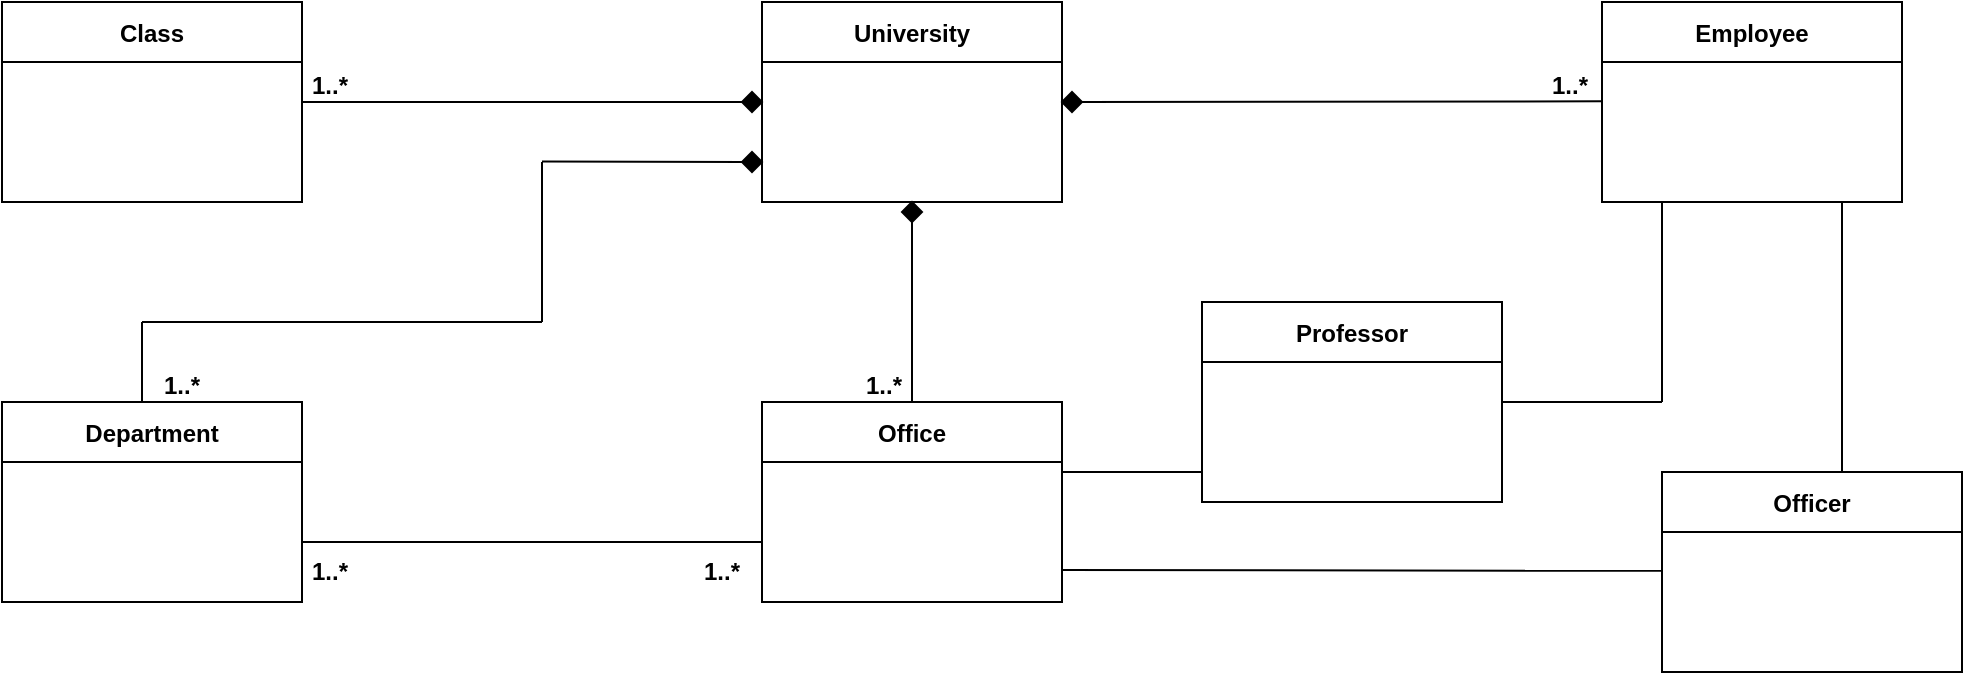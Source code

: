 <mxfile version="20.1.2" type="github">
  <diagram id="sycvBjNstspiqrBQMpsx" name="Sayfa -1">
    <mxGraphModel dx="1626" dy="899" grid="1" gridSize="10" guides="1" tooltips="1" connect="1" arrows="1" fold="1" page="1" pageScale="1" pageWidth="1169" pageHeight="827" math="0" shadow="0">
      <root>
        <mxCell id="0" />
        <mxCell id="1" parent="0" />
        <mxCell id="Fd91Rdyj7url4yawaxAD-1" value="University" style="swimlane;fontStyle=1;childLayout=stackLayout;horizontal=1;startSize=30;horizontalStack=0;resizeParent=1;resizeParentMax=0;resizeLast=0;collapsible=1;marginBottom=0;" vertex="1" parent="1">
          <mxGeometry x="510" y="40" width="150" height="100" as="geometry" />
        </mxCell>
        <mxCell id="Fd91Rdyj7url4yawaxAD-5" value="Class" style="swimlane;fontStyle=1;childLayout=stackLayout;horizontal=1;startSize=30;horizontalStack=0;resizeParent=1;resizeParentMax=0;resizeLast=0;collapsible=1;marginBottom=0;" vertex="1" parent="1">
          <mxGeometry x="130" y="40" width="150" height="100" as="geometry" />
        </mxCell>
        <mxCell id="Fd91Rdyj7url4yawaxAD-8" value="" style="rhombus;whiteSpace=wrap;html=1;fontStyle=0;startSize=30;fillColor=#000000;" vertex="1" parent="1">
          <mxGeometry x="500" y="85" width="10" height="10" as="geometry" />
        </mxCell>
        <mxCell id="Fd91Rdyj7url4yawaxAD-14" value="" style="endArrow=none;html=1;rounded=0;exitX=1;exitY=0.5;exitDx=0;exitDy=0;entryX=0;entryY=0.5;entryDx=0;entryDy=0;" edge="1" parent="1" source="Fd91Rdyj7url4yawaxAD-5" target="Fd91Rdyj7url4yawaxAD-8">
          <mxGeometry width="50" height="50" relative="1" as="geometry">
            <mxPoint x="430" y="390" as="sourcePoint" />
            <mxPoint x="480" y="340" as="targetPoint" />
          </mxGeometry>
        </mxCell>
        <mxCell id="Fd91Rdyj7url4yawaxAD-15" value="Department" style="swimlane;fontStyle=1;childLayout=stackLayout;horizontal=1;startSize=30;horizontalStack=0;resizeParent=1;resizeParentMax=0;resizeLast=0;collapsible=1;marginBottom=0;" vertex="1" parent="1">
          <mxGeometry x="130" y="240" width="150" height="100" as="geometry" />
        </mxCell>
        <mxCell id="Fd91Rdyj7url4yawaxAD-16" value="Employee" style="swimlane;fontStyle=1;childLayout=stackLayout;horizontal=1;startSize=30;horizontalStack=0;resizeParent=1;resizeParentMax=0;resizeLast=0;collapsible=1;marginBottom=0;" vertex="1" parent="1">
          <mxGeometry x="930" y="40" width="150" height="100" as="geometry" />
        </mxCell>
        <mxCell id="Fd91Rdyj7url4yawaxAD-17" value="Office" style="swimlane;fontStyle=1;childLayout=stackLayout;horizontal=1;startSize=30;horizontalStack=0;resizeParent=1;resizeParentMax=0;resizeLast=0;collapsible=1;marginBottom=0;" vertex="1" parent="1">
          <mxGeometry x="510" y="240" width="150" height="100" as="geometry" />
        </mxCell>
        <mxCell id="Fd91Rdyj7url4yawaxAD-18" value="" style="rhombus;whiteSpace=wrap;html=1;fontStyle=0;startSize=30;fillColor=#000000;" vertex="1" parent="1">
          <mxGeometry x="500" y="115" width="10" height="10" as="geometry" />
        </mxCell>
        <mxCell id="Fd91Rdyj7url4yawaxAD-19" value="" style="endArrow=none;html=1;rounded=0;" edge="1" parent="1">
          <mxGeometry width="50" height="50" relative="1" as="geometry">
            <mxPoint x="200" y="200" as="sourcePoint" />
            <mxPoint x="400" y="200" as="targetPoint" />
          </mxGeometry>
        </mxCell>
        <mxCell id="Fd91Rdyj7url4yawaxAD-22" value="" style="endArrow=none;html=1;rounded=0;" edge="1" parent="1">
          <mxGeometry width="50" height="50" relative="1" as="geometry">
            <mxPoint x="400" y="120" as="sourcePoint" />
            <mxPoint x="400" y="200" as="targetPoint" />
          </mxGeometry>
        </mxCell>
        <mxCell id="Fd91Rdyj7url4yawaxAD-23" value="" style="endArrow=none;html=1;rounded=0;" edge="1" parent="1">
          <mxGeometry width="50" height="50" relative="1" as="geometry">
            <mxPoint x="400" y="119.8" as="sourcePoint" />
            <mxPoint x="500" y="120" as="targetPoint" />
          </mxGeometry>
        </mxCell>
        <mxCell id="Fd91Rdyj7url4yawaxAD-24" value="&lt;b&gt;1..*&lt;/b&gt;" style="text;html=1;strokeColor=none;fillColor=none;align=center;verticalAlign=middle;whiteSpace=wrap;rounded=0;" vertex="1" parent="1">
          <mxGeometry x="264" y="67" width="60" height="30" as="geometry" />
        </mxCell>
        <mxCell id="Fd91Rdyj7url4yawaxAD-26" value="&lt;span&gt;1..*&lt;/span&gt;" style="text;html=1;strokeColor=none;fillColor=none;align=center;verticalAlign=middle;whiteSpace=wrap;rounded=0;fontStyle=1" vertex="1" parent="1">
          <mxGeometry x="190" y="217" width="60" height="30" as="geometry" />
        </mxCell>
        <mxCell id="Fd91Rdyj7url4yawaxAD-28" value="" style="rhombus;whiteSpace=wrap;html=1;fontStyle=0;startSize=30;fillColor=#000000;" vertex="1" parent="1">
          <mxGeometry x="580" y="140" width="10" height="10" as="geometry" />
        </mxCell>
        <mxCell id="Fd91Rdyj7url4yawaxAD-29" value="" style="endArrow=none;html=1;rounded=0;entryX=0.5;entryY=1;entryDx=0;entryDy=0;exitX=0.5;exitY=0;exitDx=0;exitDy=0;" edge="1" parent="1" source="Fd91Rdyj7url4yawaxAD-17" target="Fd91Rdyj7url4yawaxAD-28">
          <mxGeometry width="50" height="50" relative="1" as="geometry">
            <mxPoint x="585" y="230" as="sourcePoint" />
            <mxPoint x="680" y="190.2" as="targetPoint" />
          </mxGeometry>
        </mxCell>
        <mxCell id="Fd91Rdyj7url4yawaxAD-30" value="&lt;b&gt;1..*&lt;/b&gt;" style="text;html=1;strokeColor=none;fillColor=none;align=center;verticalAlign=middle;whiteSpace=wrap;rounded=0;" vertex="1" parent="1">
          <mxGeometry x="541" y="217" width="60" height="30" as="geometry" />
        </mxCell>
        <mxCell id="Fd91Rdyj7url4yawaxAD-32" value="" style="endArrow=none;html=1;rounded=0;" edge="1" parent="1">
          <mxGeometry width="50" height="50" relative="1" as="geometry">
            <mxPoint x="280" y="310.0" as="sourcePoint" />
            <mxPoint x="510" y="310" as="targetPoint" />
          </mxGeometry>
        </mxCell>
        <mxCell id="Fd91Rdyj7url4yawaxAD-34" value="&lt;b&gt;1..*&lt;/b&gt;" style="text;html=1;strokeColor=none;fillColor=none;align=center;verticalAlign=middle;whiteSpace=wrap;rounded=0;" vertex="1" parent="1">
          <mxGeometry x="264" y="310" width="60" height="30" as="geometry" />
        </mxCell>
        <mxCell id="Fd91Rdyj7url4yawaxAD-35" value="&lt;b&gt;1..*&lt;/b&gt;" style="text;html=1;strokeColor=none;fillColor=none;align=center;verticalAlign=middle;whiteSpace=wrap;rounded=0;" vertex="1" parent="1">
          <mxGeometry x="460" y="310" width="60" height="30" as="geometry" />
        </mxCell>
        <mxCell id="Fd91Rdyj7url4yawaxAD-36" value="" style="endArrow=none;html=1;rounded=0;" edge="1" parent="1">
          <mxGeometry width="50" height="50" relative="1" as="geometry">
            <mxPoint x="200" y="240" as="sourcePoint" />
            <mxPoint x="200" y="200" as="targetPoint" />
          </mxGeometry>
        </mxCell>
        <mxCell id="Fd91Rdyj7url4yawaxAD-37" value="" style="endArrow=none;html=1;rounded=0;exitX=1;exitY=0.5;exitDx=0;exitDy=0;entryX=0;entryY=0.5;entryDx=0;entryDy=0;" edge="1" parent="1" source="Fd91Rdyj7url4yawaxAD-38">
          <mxGeometry width="50" height="50" relative="1" as="geometry">
            <mxPoint x="710" y="89.66" as="sourcePoint" />
            <mxPoint x="930" y="89.66" as="targetPoint" />
          </mxGeometry>
        </mxCell>
        <mxCell id="Fd91Rdyj7url4yawaxAD-38" value="" style="rhombus;whiteSpace=wrap;html=1;fontStyle=0;startSize=30;fillColor=#000000;" vertex="1" parent="1">
          <mxGeometry x="660" y="85" width="10" height="10" as="geometry" />
        </mxCell>
        <mxCell id="Fd91Rdyj7url4yawaxAD-39" value="&lt;b&gt;1..*&lt;/b&gt;" style="text;html=1;strokeColor=none;fillColor=none;align=center;verticalAlign=middle;whiteSpace=wrap;rounded=0;" vertex="1" parent="1">
          <mxGeometry x="884" y="67" width="60" height="30" as="geometry" />
        </mxCell>
        <mxCell id="Fd91Rdyj7url4yawaxAD-44" value="" style="endArrow=none;html=1;rounded=0;" edge="1" parent="1">
          <mxGeometry width="50" height="50" relative="1" as="geometry">
            <mxPoint x="960" y="240" as="sourcePoint" />
            <mxPoint x="960" y="140" as="targetPoint" />
          </mxGeometry>
        </mxCell>
        <mxCell id="Fd91Rdyj7url4yawaxAD-45" value="" style="endArrow=none;html=1;rounded=0;exitX=0.6;exitY=0.05;exitDx=0;exitDy=0;exitPerimeter=0;" edge="1" parent="1" source="Fd91Rdyj7url4yawaxAD-48">
          <mxGeometry width="50" height="50" relative="1" as="geometry">
            <mxPoint x="1050" y="240" as="sourcePoint" />
            <mxPoint x="1050" y="140" as="targetPoint" />
          </mxGeometry>
        </mxCell>
        <mxCell id="Fd91Rdyj7url4yawaxAD-46" value="" style="endArrow=none;html=1;rounded=0;" edge="1" parent="1">
          <mxGeometry width="50" height="50" relative="1" as="geometry">
            <mxPoint x="880" y="240" as="sourcePoint" />
            <mxPoint x="960" y="240" as="targetPoint" />
          </mxGeometry>
        </mxCell>
        <mxCell id="Fd91Rdyj7url4yawaxAD-47" value="Professor" style="swimlane;fontStyle=1;childLayout=stackLayout;horizontal=1;startSize=30;horizontalStack=0;resizeParent=1;resizeParentMax=0;resizeLast=0;collapsible=1;marginBottom=0;" vertex="1" parent="1">
          <mxGeometry x="730" y="190" width="150" height="100" as="geometry" />
        </mxCell>
        <mxCell id="Fd91Rdyj7url4yawaxAD-48" value="Officer" style="swimlane;fontStyle=1;childLayout=stackLayout;horizontal=1;startSize=30;horizontalStack=0;resizeParent=1;resizeParentMax=0;resizeLast=0;collapsible=1;marginBottom=0;" vertex="1" parent="1">
          <mxGeometry x="960" y="275" width="150" height="100" as="geometry" />
        </mxCell>
        <mxCell id="Fd91Rdyj7url4yawaxAD-49" value="" style="endArrow=none;html=1;rounded=0;" edge="1" parent="1">
          <mxGeometry width="50" height="50" relative="1" as="geometry">
            <mxPoint x="660" y="275" as="sourcePoint" />
            <mxPoint x="730" y="275" as="targetPoint" />
          </mxGeometry>
        </mxCell>
        <mxCell id="Fd91Rdyj7url4yawaxAD-50" value="" style="endArrow=none;html=1;rounded=0;" edge="1" parent="1">
          <mxGeometry width="50" height="50" relative="1" as="geometry">
            <mxPoint x="660" y="324" as="sourcePoint" />
            <mxPoint x="960" y="324.41" as="targetPoint" />
          </mxGeometry>
        </mxCell>
      </root>
    </mxGraphModel>
  </diagram>
</mxfile>
